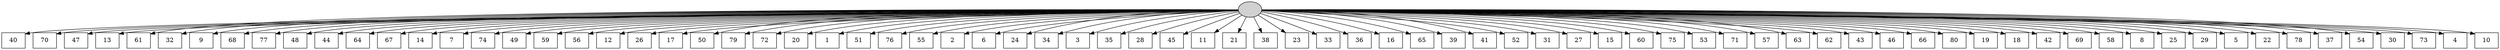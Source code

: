 digraph G {
0[style=filled, fillcolor=grey82, label=""];
1[shape=box,style=filled, fillcolor=white,label="40\n"];
2[shape=box,style=filled, fillcolor=white,label="70\n"];
3[shape=box,style=filled, fillcolor=white,label="47\n"];
4[shape=box,style=filled, fillcolor=white,label="13\n"];
5[shape=box,style=filled, fillcolor=white,label="61\n"];
6[shape=box,style=filled, fillcolor=white,label="32\n"];
7[shape=box,style=filled, fillcolor=white,label="9\n"];
8[shape=box,style=filled, fillcolor=white,label="68\n"];
9[shape=box,style=filled, fillcolor=white,label="77\n"];
10[shape=box,style=filled, fillcolor=white,label="48\n"];
11[shape=box,style=filled, fillcolor=white,label="44\n"];
12[shape=box,style=filled, fillcolor=white,label="64\n"];
13[shape=box,style=filled, fillcolor=white,label="67\n"];
14[shape=box,style=filled, fillcolor=white,label="14\n"];
15[shape=box,style=filled, fillcolor=white,label="7\n"];
16[shape=box,style=filled, fillcolor=white,label="74\n"];
17[shape=box,style=filled, fillcolor=white,label="49\n"];
18[shape=box,style=filled, fillcolor=white,label="59\n"];
19[shape=box,style=filled, fillcolor=white,label="56\n"];
20[shape=box,style=filled, fillcolor=white,label="12\n"];
21[shape=box,style=filled, fillcolor=white,label="26\n"];
22[shape=box,style=filled, fillcolor=white,label="17\n"];
23[shape=box,style=filled, fillcolor=white,label="50\n"];
24[shape=box,style=filled, fillcolor=white,label="79\n"];
25[shape=box,style=filled, fillcolor=white,label="72\n"];
26[shape=box,style=filled, fillcolor=white,label="20\n"];
27[shape=box,style=filled, fillcolor=white,label="1\n"];
28[shape=box,style=filled, fillcolor=white,label="51\n"];
29[shape=box,style=filled, fillcolor=white,label="76\n"];
30[shape=box,style=filled, fillcolor=white,label="55\n"];
31[shape=box,style=filled, fillcolor=white,label="2\n"];
32[shape=box,style=filled, fillcolor=white,label="6\n"];
33[shape=box,style=filled, fillcolor=white,label="24\n"];
34[shape=box,style=filled, fillcolor=white,label="34\n"];
35[shape=box,style=filled, fillcolor=white,label="3\n"];
36[shape=box,style=filled, fillcolor=white,label="35\n"];
37[shape=box,style=filled, fillcolor=white,label="28\n"];
38[shape=box,style=filled, fillcolor=white,label="45\n"];
39[shape=box,style=filled, fillcolor=white,label="11\n"];
40[shape=box,style=filled, fillcolor=white,label="21\n"];
41[shape=box,style=filled, fillcolor=white,label="38\n"];
42[shape=box,style=filled, fillcolor=white,label="23\n"];
43[shape=box,style=filled, fillcolor=white,label="33\n"];
44[shape=box,style=filled, fillcolor=white,label="36\n"];
45[shape=box,style=filled, fillcolor=white,label="16\n"];
46[shape=box,style=filled, fillcolor=white,label="65\n"];
47[shape=box,style=filled, fillcolor=white,label="39\n"];
48[shape=box,style=filled, fillcolor=white,label="41\n"];
49[shape=box,style=filled, fillcolor=white,label="52\n"];
50[shape=box,style=filled, fillcolor=white,label="31\n"];
51[shape=box,style=filled, fillcolor=white,label="27\n"];
52[shape=box,style=filled, fillcolor=white,label="15\n"];
53[shape=box,style=filled, fillcolor=white,label="60\n"];
54[shape=box,style=filled, fillcolor=white,label="75\n"];
55[shape=box,style=filled, fillcolor=white,label="53\n"];
56[shape=box,style=filled, fillcolor=white,label="71\n"];
57[shape=box,style=filled, fillcolor=white,label="57\n"];
58[shape=box,style=filled, fillcolor=white,label="63\n"];
59[shape=box,style=filled, fillcolor=white,label="62\n"];
60[shape=box,style=filled, fillcolor=white,label="43\n"];
61[shape=box,style=filled, fillcolor=white,label="46\n"];
62[shape=box,style=filled, fillcolor=white,label="66\n"];
63[shape=box,style=filled, fillcolor=white,label="80\n"];
64[shape=box,style=filled, fillcolor=white,label="19\n"];
65[shape=box,style=filled, fillcolor=white,label="18\n"];
66[shape=box,style=filled, fillcolor=white,label="42\n"];
67[shape=box,style=filled, fillcolor=white,label="69\n"];
68[shape=box,style=filled, fillcolor=white,label="58\n"];
69[shape=box,style=filled, fillcolor=white,label="8\n"];
70[shape=box,style=filled, fillcolor=white,label="25\n"];
71[shape=box,style=filled, fillcolor=white,label="29\n"];
72[shape=box,style=filled, fillcolor=white,label="5\n"];
73[shape=box,style=filled, fillcolor=white,label="22\n"];
74[shape=box,style=filled, fillcolor=white,label="78\n"];
75[shape=box,style=filled, fillcolor=white,label="37\n"];
76[shape=box,style=filled, fillcolor=white,label="54\n"];
77[shape=box,style=filled, fillcolor=white,label="30\n"];
78[shape=box,style=filled, fillcolor=white,label="73\n"];
79[shape=box,style=filled, fillcolor=white,label="4\n"];
80[shape=box,style=filled, fillcolor=white,label="10\n"];
0->1 ;
0->2 ;
0->3 ;
0->4 ;
0->5 ;
0->6 ;
0->7 ;
0->8 ;
0->9 ;
0->10 ;
0->11 ;
0->12 ;
0->13 ;
0->14 ;
0->15 ;
0->16 ;
0->17 ;
0->18 ;
0->19 ;
0->20 ;
0->21 ;
0->22 ;
0->23 ;
0->24 ;
0->25 ;
0->26 ;
0->27 ;
0->28 ;
0->29 ;
0->30 ;
0->31 ;
0->32 ;
0->33 ;
0->34 ;
0->35 ;
0->36 ;
0->37 ;
0->38 ;
0->39 ;
0->40 ;
0->41 ;
0->42 ;
0->43 ;
0->44 ;
0->45 ;
0->46 ;
0->47 ;
0->48 ;
0->49 ;
0->50 ;
0->51 ;
0->52 ;
0->53 ;
0->54 ;
0->55 ;
0->56 ;
0->57 ;
0->58 ;
0->59 ;
0->60 ;
0->61 ;
0->62 ;
0->63 ;
0->64 ;
0->65 ;
0->66 ;
0->67 ;
0->68 ;
0->69 ;
0->70 ;
0->71 ;
0->72 ;
0->73 ;
0->74 ;
0->75 ;
0->76 ;
0->77 ;
0->78 ;
0->79 ;
0->80 ;
}
